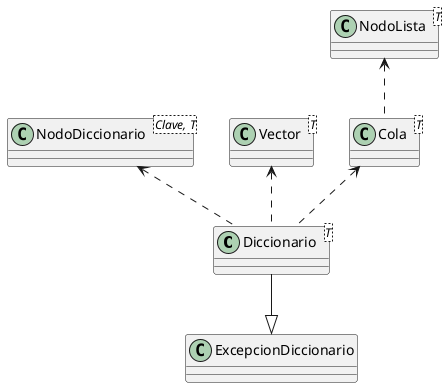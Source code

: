 @startuml

class Diccionario<T> {
}

class ExcepcionDiccionario {
}

class NodoDiccionario<Clave, T> {
}

class Vector<T> {
}

class Cola<T> {
}

class NodoLista<T> {
}
Diccionario --|> ExcepcionDiccionario
NodoDiccionario <.. Diccionario
Vector <.. Diccionario
Cola <.. Diccionario
NodoLista <.. Cola


@enduml
